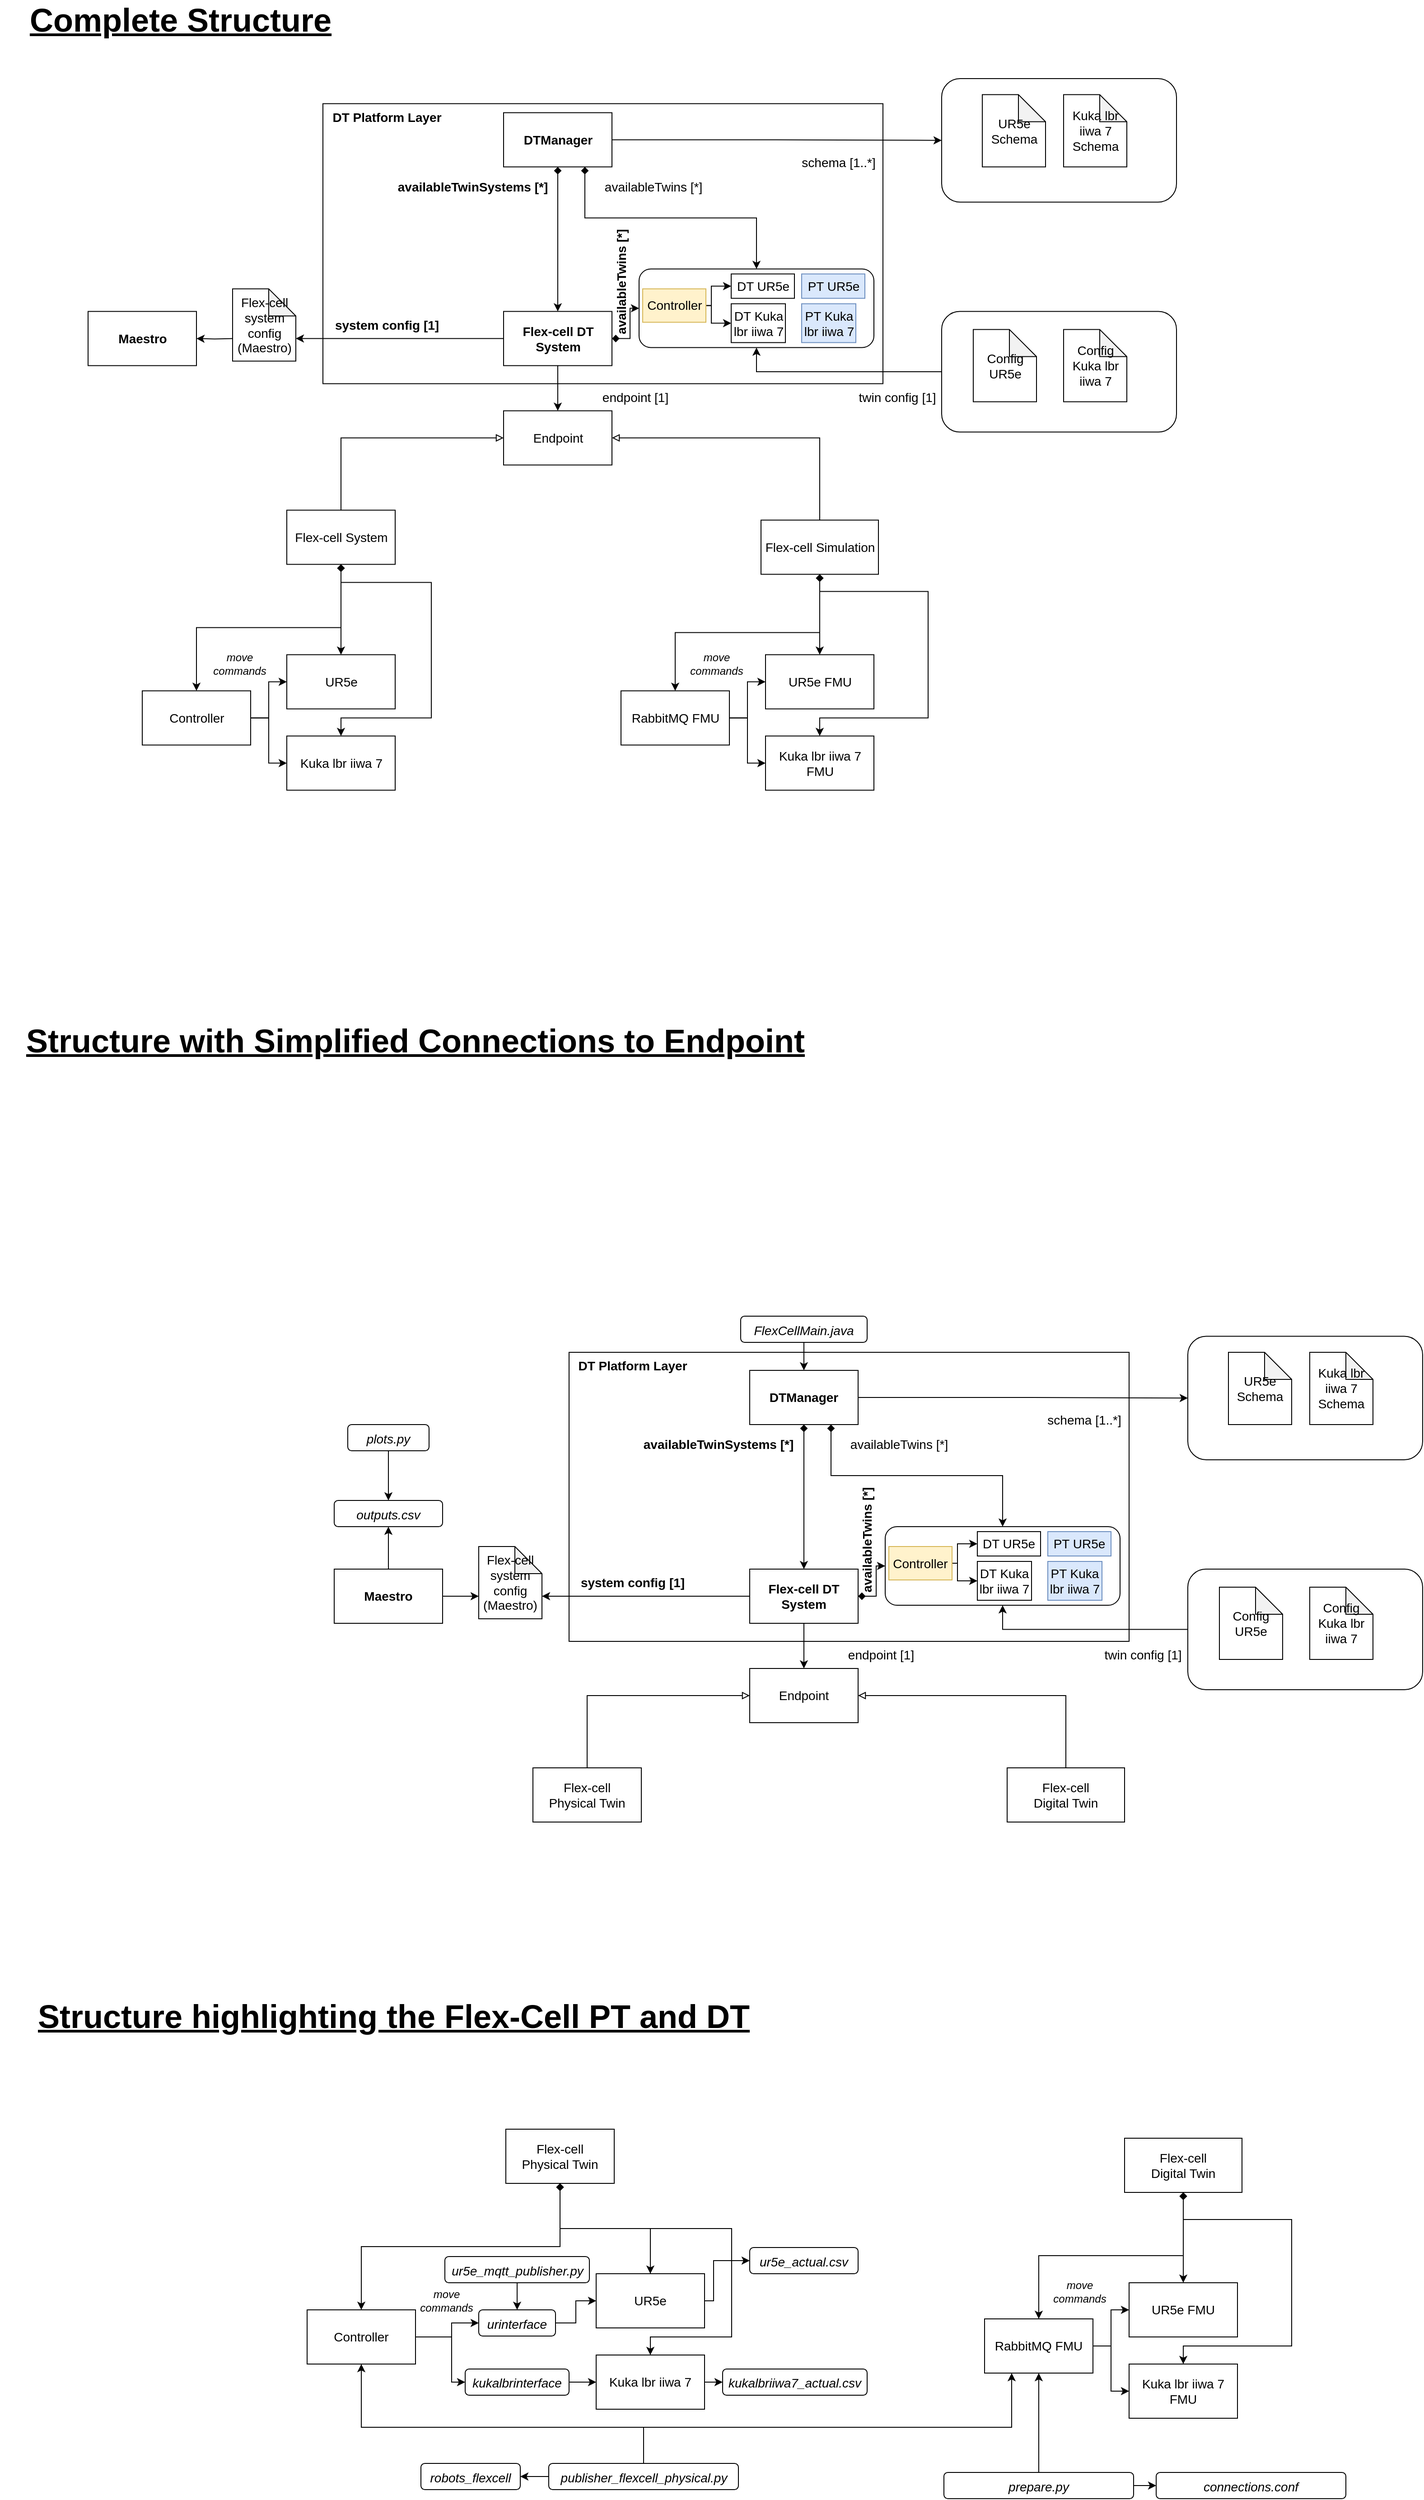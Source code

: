 <mxfile version="23.1.5" type="device">
  <diagram id="Cjm8qSCrPiwgVYckUNng" name="Page-1">
    <mxGraphModel dx="3405" dy="1773" grid="1" gridSize="10" guides="1" tooltips="1" connect="1" arrows="1" fold="1" page="1" pageScale="1" pageWidth="1700" pageHeight="1100" math="0" shadow="0">
      <root>
        <mxCell id="0" />
        <mxCell id="1" parent="0" />
        <mxCell id="KInwFVDz4gnLnXxcm21E-5" value="Kuka lbr iiwa 7 FMU" style="rounded=0;whiteSpace=wrap;html=1;fontSize=14;" parent="1" vertex="1">
          <mxGeometry x="907.5" y="937.75" width="120" height="60" as="geometry" />
        </mxCell>
        <mxCell id="KInwFVDz4gnLnXxcm21E-7" value="UR5e FMU" style="rounded=0;whiteSpace=wrap;html=1;fontSize=14;" parent="1" vertex="1">
          <mxGeometry x="907.5" y="847.75" width="120" height="60" as="geometry" />
        </mxCell>
        <mxCell id="KInwFVDz4gnLnXxcm21E-2" value="Kuka lbr iiwa 7" style="rounded=0;whiteSpace=wrap;html=1;fontSize=14;" parent="1" vertex="1">
          <mxGeometry x="377.5" y="937.75" width="120" height="60" as="geometry" />
        </mxCell>
        <mxCell id="KInwFVDz4gnLnXxcm21E-1" value="UR5e" style="rounded=0;whiteSpace=wrap;html=1;fontSize=14;" parent="1" vertex="1">
          <mxGeometry x="377.5" y="847.75" width="120" height="60" as="geometry" />
        </mxCell>
        <mxCell id="3BO8PzLXdzQssidrguSd-16" value="" style="rounded=0;whiteSpace=wrap;html=1;fontSize=14;" parent="1" vertex="1">
          <mxGeometry x="417.5" y="237.75" width="620" height="310" as="geometry" />
        </mxCell>
        <mxCell id="hSL2DMF3L-vUGRGNfSWv-5" style="edgeStyle=orthogonalEdgeStyle;rounded=0;orthogonalLoop=1;jettySize=auto;html=1;exitX=0.5;exitY=1;exitDx=0;exitDy=0;endArrow=classic;endFill=1;startArrow=diamond;startFill=1;fontSize=14;" parent="1" source="3BO8PzLXdzQssidrguSd-4" target="3BO8PzLXdzQssidrguSd-5" edge="1">
          <mxGeometry relative="1" as="geometry" />
        </mxCell>
        <mxCell id="hSL2DMF3L-vUGRGNfSWv-69" style="edgeStyle=orthogonalEdgeStyle;rounded=0;orthogonalLoop=1;jettySize=auto;html=1;exitX=1;exitY=0.5;exitDx=0;exitDy=0;entryX=0;entryY=0.5;entryDx=0;entryDy=0;startArrow=none;startFill=0;endArrow=classic;endFill=1;fontSize=14;" parent="1" source="3BO8PzLXdzQssidrguSd-4" target="hSL2DMF3L-vUGRGNfSWv-62" edge="1">
          <mxGeometry relative="1" as="geometry" />
        </mxCell>
        <mxCell id="hSL2DMF3L-vUGRGNfSWv-70" style="edgeStyle=orthogonalEdgeStyle;rounded=0;orthogonalLoop=1;jettySize=auto;html=1;exitX=0.75;exitY=1;exitDx=0;exitDy=0;entryX=0.5;entryY=0;entryDx=0;entryDy=0;startArrow=diamond;startFill=1;endArrow=classic;endFill=1;fontSize=14;" parent="1" source="3BO8PzLXdzQssidrguSd-4" target="hSL2DMF3L-vUGRGNfSWv-38" edge="1">
          <mxGeometry relative="1" as="geometry" />
        </mxCell>
        <mxCell id="3BO8PzLXdzQssidrguSd-4" value="&lt;b&gt;DTManager&lt;/b&gt;" style="rounded=0;whiteSpace=wrap;html=1;fontSize=14;" parent="1" vertex="1">
          <mxGeometry x="617.5" y="247.75" width="120" height="60" as="geometry" />
        </mxCell>
        <mxCell id="hSL2DMF3L-vUGRGNfSWv-7" style="edgeStyle=orthogonalEdgeStyle;rounded=0;orthogonalLoop=1;jettySize=auto;html=1;exitX=0.5;exitY=1;exitDx=0;exitDy=0;entryX=0.5;entryY=0;entryDx=0;entryDy=0;startArrow=none;startFill=0;endArrow=classic;endFill=1;fontSize=14;" parent="1" source="3BO8PzLXdzQssidrguSd-5" target="hSL2DMF3L-vUGRGNfSWv-1" edge="1">
          <mxGeometry relative="1" as="geometry" />
        </mxCell>
        <mxCell id="hSL2DMF3L-vUGRGNfSWv-39" style="edgeStyle=orthogonalEdgeStyle;rounded=0;orthogonalLoop=1;jettySize=auto;html=1;exitX=1;exitY=0.5;exitDx=0;exitDy=0;entryX=0;entryY=0.5;entryDx=0;entryDy=0;startArrow=diamond;startFill=1;endArrow=classic;endFill=1;fontSize=14;" parent="1" source="3BO8PzLXdzQssidrguSd-5" target="hSL2DMF3L-vUGRGNfSWv-38" edge="1">
          <mxGeometry relative="1" as="geometry" />
        </mxCell>
        <mxCell id="hSL2DMF3L-vUGRGNfSWv-68" style="edgeStyle=orthogonalEdgeStyle;rounded=0;orthogonalLoop=1;jettySize=auto;html=1;exitX=0;exitY=0.5;exitDx=0;exitDy=0;entryX=0;entryY=0;entryDx=70;entryDy=55;entryPerimeter=0;startArrow=none;startFill=0;endArrow=classic;endFill=1;fontSize=14;" parent="1" source="3BO8PzLXdzQssidrguSd-5" target="3BO8PzLXdzQssidrguSd-23" edge="1">
          <mxGeometry relative="1" as="geometry" />
        </mxCell>
        <mxCell id="3BO8PzLXdzQssidrguSd-5" value="&lt;b&gt;Flex-cell DT System&lt;/b&gt;" style="rounded=0;whiteSpace=wrap;html=1;fontSize=14;" parent="1" vertex="1">
          <mxGeometry x="617.5" y="467.75" width="120" height="60" as="geometry" />
        </mxCell>
        <mxCell id="IoOIY3a1Tqll5n2t1SFT-1" style="edgeStyle=orthogonalEdgeStyle;rounded=0;orthogonalLoop=1;jettySize=auto;html=1;exitX=1;exitY=0.5;exitDx=0;exitDy=0;entryX=0;entryY=0.5;entryDx=0;entryDy=0;" parent="1" source="3BO8PzLXdzQssidrguSd-7" target="KInwFVDz4gnLnXxcm21E-1" edge="1">
          <mxGeometry relative="1" as="geometry" />
        </mxCell>
        <mxCell id="IoOIY3a1Tqll5n2t1SFT-2" style="edgeStyle=orthogonalEdgeStyle;rounded=0;orthogonalLoop=1;jettySize=auto;html=1;exitX=1;exitY=0.5;exitDx=0;exitDy=0;entryX=0;entryY=0.5;entryDx=0;entryDy=0;" parent="1" source="3BO8PzLXdzQssidrguSd-7" target="KInwFVDz4gnLnXxcm21E-2" edge="1">
          <mxGeometry relative="1" as="geometry" />
        </mxCell>
        <mxCell id="3BO8PzLXdzQssidrguSd-7" value="Controller" style="rounded=0;whiteSpace=wrap;html=1;fontSize=14;" parent="1" vertex="1">
          <mxGeometry x="217.5" y="887.75" width="120" height="60" as="geometry" />
        </mxCell>
        <mxCell id="IoOIY3a1Tqll5n2t1SFT-3" style="edgeStyle=orthogonalEdgeStyle;rounded=0;orthogonalLoop=1;jettySize=auto;html=1;exitX=1;exitY=0.5;exitDx=0;exitDy=0;entryX=0;entryY=0.5;entryDx=0;entryDy=0;" parent="1" source="3BO8PzLXdzQssidrguSd-8" target="KInwFVDz4gnLnXxcm21E-5" edge="1">
          <mxGeometry relative="1" as="geometry" />
        </mxCell>
        <mxCell id="IoOIY3a1Tqll5n2t1SFT-4" style="edgeStyle=orthogonalEdgeStyle;rounded=0;orthogonalLoop=1;jettySize=auto;html=1;exitX=1;exitY=0.5;exitDx=0;exitDy=0;entryX=0;entryY=0.5;entryDx=0;entryDy=0;" parent="1" source="3BO8PzLXdzQssidrguSd-8" target="KInwFVDz4gnLnXxcm21E-7" edge="1">
          <mxGeometry relative="1" as="geometry" />
        </mxCell>
        <mxCell id="3BO8PzLXdzQssidrguSd-8" value="RabbitMQ FMU" style="rounded=0;whiteSpace=wrap;html=1;fontSize=14;" parent="1" vertex="1">
          <mxGeometry x="747.5" y="887.75" width="120" height="60" as="geometry" />
        </mxCell>
        <mxCell id="3BO8PzLXdzQssidrguSd-17" value="DT Platform Layer" style="text;html=1;align=center;verticalAlign=middle;resizable=0;points=[];autosize=1;strokeColor=none;fillColor=none;fontStyle=1;fontSize=14;" parent="1" vertex="1">
          <mxGeometry x="417.5" y="237.75" width="140" height="30" as="geometry" />
        </mxCell>
        <mxCell id="yE_7Dwp8smcz_nok-SbW-2" style="edgeStyle=orthogonalEdgeStyle;rounded=0;orthogonalLoop=1;jettySize=auto;html=1;entryX=1;entryY=0.5;entryDx=0;entryDy=0;" parent="1" target="yE_7Dwp8smcz_nok-SbW-1" edge="1">
          <mxGeometry relative="1" as="geometry">
            <mxPoint x="317.5" y="497.75" as="sourcePoint" />
          </mxGeometry>
        </mxCell>
        <mxCell id="3BO8PzLXdzQssidrguSd-23" value="Flex-cell system config (Maestro)" style="shape=note;whiteSpace=wrap;html=1;backgroundOutline=1;darkOpacity=0.05;fontSize=14;" parent="1" vertex="1">
          <mxGeometry x="317.5" y="442.75" width="70" height="80" as="geometry" />
        </mxCell>
        <mxCell id="hSL2DMF3L-vUGRGNfSWv-1" value="Endpoint" style="rounded=0;whiteSpace=wrap;html=1;fontSize=14;" parent="1" vertex="1">
          <mxGeometry x="617.5" y="577.75" width="120" height="60" as="geometry" />
        </mxCell>
        <mxCell id="hSL2DMF3L-vUGRGNfSWv-9" style="edgeStyle=orthogonalEdgeStyle;rounded=0;orthogonalLoop=1;jettySize=auto;html=1;exitX=0.5;exitY=0;exitDx=0;exitDy=0;entryX=0;entryY=0.5;entryDx=0;entryDy=0;startArrow=none;startFill=0;endArrow=block;endFill=0;fontSize=14;" parent="1" source="hSL2DMF3L-vUGRGNfSWv-8" target="hSL2DMF3L-vUGRGNfSWv-1" edge="1">
          <mxGeometry relative="1" as="geometry" />
        </mxCell>
        <mxCell id="hSL2DMF3L-vUGRGNfSWv-10" style="edgeStyle=orthogonalEdgeStyle;rounded=0;orthogonalLoop=1;jettySize=auto;html=1;exitX=0.5;exitY=1;exitDx=0;exitDy=0;entryX=0.5;entryY=0;entryDx=0;entryDy=0;startArrow=diamond;startFill=1;endArrow=classic;endFill=1;fontSize=14;" parent="1" source="hSL2DMF3L-vUGRGNfSWv-8" target="3BO8PzLXdzQssidrguSd-7" edge="1">
          <mxGeometry relative="1" as="geometry" />
        </mxCell>
        <mxCell id="hSL2DMF3L-vUGRGNfSWv-11" style="edgeStyle=orthogonalEdgeStyle;rounded=0;orthogonalLoop=1;jettySize=auto;html=1;exitX=0.5;exitY=1;exitDx=0;exitDy=0;entryX=0.5;entryY=0;entryDx=0;entryDy=0;startArrow=diamond;startFill=1;endArrow=classic;endFill=1;fontSize=14;" parent="1" source="hSL2DMF3L-vUGRGNfSWv-8" target="KInwFVDz4gnLnXxcm21E-1" edge="1">
          <mxGeometry relative="1" as="geometry" />
        </mxCell>
        <mxCell id="hSL2DMF3L-vUGRGNfSWv-13" style="edgeStyle=orthogonalEdgeStyle;rounded=0;orthogonalLoop=1;jettySize=auto;html=1;exitX=0.5;exitY=1;exitDx=0;exitDy=0;entryX=0.5;entryY=0;entryDx=0;entryDy=0;startArrow=diamond;startFill=1;endArrow=classic;endFill=1;fontSize=14;" parent="1" source="hSL2DMF3L-vUGRGNfSWv-8" target="KInwFVDz4gnLnXxcm21E-2" edge="1">
          <mxGeometry relative="1" as="geometry">
            <Array as="points">
              <mxPoint x="437.5" y="767.75" />
              <mxPoint x="537.5" y="767.75" />
              <mxPoint x="537.5" y="917.75" />
              <mxPoint x="437.5" y="917.75" />
            </Array>
          </mxGeometry>
        </mxCell>
        <mxCell id="hSL2DMF3L-vUGRGNfSWv-8" value="Flex-cell System" style="rounded=0;whiteSpace=wrap;html=1;fontSize=14;" parent="1" vertex="1">
          <mxGeometry x="377.5" y="687.75" width="120" height="60" as="geometry" />
        </mxCell>
        <mxCell id="hSL2DMF3L-vUGRGNfSWv-16" style="edgeStyle=orthogonalEdgeStyle;rounded=0;orthogonalLoop=1;jettySize=auto;html=1;exitX=0.5;exitY=1;exitDx=0;exitDy=0;entryX=0.5;entryY=0;entryDx=0;entryDy=0;startArrow=diamond;startFill=1;endArrow=classic;endFill=1;fontSize=14;" parent="1" source="hSL2DMF3L-vUGRGNfSWv-14" target="3BO8PzLXdzQssidrguSd-8" edge="1">
          <mxGeometry relative="1" as="geometry" />
        </mxCell>
        <mxCell id="hSL2DMF3L-vUGRGNfSWv-17" style="edgeStyle=orthogonalEdgeStyle;rounded=0;orthogonalLoop=1;jettySize=auto;html=1;exitX=0.5;exitY=1;exitDx=0;exitDy=0;entryX=0.5;entryY=0;entryDx=0;entryDy=0;startArrow=diamond;startFill=1;endArrow=classic;endFill=1;fontSize=14;" parent="1" source="hSL2DMF3L-vUGRGNfSWv-14" target="KInwFVDz4gnLnXxcm21E-7" edge="1">
          <mxGeometry relative="1" as="geometry" />
        </mxCell>
        <mxCell id="hSL2DMF3L-vUGRGNfSWv-18" style="edgeStyle=orthogonalEdgeStyle;rounded=0;orthogonalLoop=1;jettySize=auto;html=1;exitX=0.5;exitY=1;exitDx=0;exitDy=0;entryX=0.5;entryY=0;entryDx=0;entryDy=0;startArrow=diamond;startFill=1;endArrow=classic;endFill=1;fontSize=14;" parent="1" source="hSL2DMF3L-vUGRGNfSWv-14" target="KInwFVDz4gnLnXxcm21E-5" edge="1">
          <mxGeometry relative="1" as="geometry">
            <Array as="points">
              <mxPoint x="967.5" y="777.75" />
              <mxPoint x="1087.5" y="777.75" />
              <mxPoint x="1087.5" y="917.75" />
              <mxPoint x="967.5" y="917.75" />
            </Array>
          </mxGeometry>
        </mxCell>
        <mxCell id="hSL2DMF3L-vUGRGNfSWv-40" value="" style="group;fontSize=14;" parent="1" vertex="1" connectable="0">
          <mxGeometry x="767.5" y="420.75" width="260" height="87" as="geometry" />
        </mxCell>
        <mxCell id="hSL2DMF3L-vUGRGNfSWv-38" value="" style="rounded=1;whiteSpace=wrap;html=1;fillColor=none;fontSize=14;" parent="hSL2DMF3L-vUGRGNfSWv-40" vertex="1">
          <mxGeometry width="260" height="87" as="geometry" />
        </mxCell>
        <mxCell id="hSL2DMF3L-vUGRGNfSWv-29" value="DT Kuka lbr iiwa 7" style="rounded=0;whiteSpace=wrap;html=1;fontSize=14;" parent="hSL2DMF3L-vUGRGNfSWv-40" vertex="1">
          <mxGeometry x="102" y="38.5" width="60" height="43" as="geometry" />
        </mxCell>
        <mxCell id="hSL2DMF3L-vUGRGNfSWv-31" value="DT UR5e" style="rounded=0;whiteSpace=wrap;html=1;fontSize=14;" parent="hSL2DMF3L-vUGRGNfSWv-40" vertex="1">
          <mxGeometry x="102" y="5.5" width="70" height="27" as="geometry" />
        </mxCell>
        <mxCell id="IoOIY3a1Tqll5n2t1SFT-6" style="edgeStyle=orthogonalEdgeStyle;rounded=0;orthogonalLoop=1;jettySize=auto;html=1;exitX=1;exitY=0.5;exitDx=0;exitDy=0;entryX=0;entryY=0.5;entryDx=0;entryDy=0;" parent="hSL2DMF3L-vUGRGNfSWv-40" source="hSL2DMF3L-vUGRGNfSWv-33" target="hSL2DMF3L-vUGRGNfSWv-29" edge="1">
          <mxGeometry relative="1" as="geometry">
            <Array as="points">
              <mxPoint x="80" y="41" />
              <mxPoint x="80" y="60" />
            </Array>
          </mxGeometry>
        </mxCell>
        <mxCell id="IoOIY3a1Tqll5n2t1SFT-7" style="edgeStyle=orthogonalEdgeStyle;rounded=0;orthogonalLoop=1;jettySize=auto;html=1;exitX=1;exitY=0.5;exitDx=0;exitDy=0;entryX=0;entryY=0.5;entryDx=0;entryDy=0;" parent="hSL2DMF3L-vUGRGNfSWv-40" source="hSL2DMF3L-vUGRGNfSWv-33" target="hSL2DMF3L-vUGRGNfSWv-31" edge="1">
          <mxGeometry relative="1" as="geometry">
            <Array as="points">
              <mxPoint x="80" y="41" />
              <mxPoint x="80" y="19" />
            </Array>
          </mxGeometry>
        </mxCell>
        <mxCell id="hSL2DMF3L-vUGRGNfSWv-33" value="Controller" style="rounded=0;whiteSpace=wrap;html=1;fontSize=14;fillColor=#fff2cc;strokeColor=#d6b656;" parent="hSL2DMF3L-vUGRGNfSWv-40" vertex="1">
          <mxGeometry x="4" y="22" width="70" height="37" as="geometry" />
        </mxCell>
        <mxCell id="7V4oXuxhd5VfY27O6YXa-1" value="PT UR5e" style="rounded=0;whiteSpace=wrap;html=1;fontSize=14;fillColor=#dae8fc;strokeColor=#6c8ebf;" parent="hSL2DMF3L-vUGRGNfSWv-40" vertex="1">
          <mxGeometry x="180" y="5.5" width="70" height="27" as="geometry" />
        </mxCell>
        <mxCell id="7V4oXuxhd5VfY27O6YXa-3" value="PT Kuka lbr iiwa 7" style="rounded=0;whiteSpace=wrap;html=1;fontSize=14;fillColor=#dae8fc;strokeColor=#6c8ebf;" parent="hSL2DMF3L-vUGRGNfSWv-40" vertex="1">
          <mxGeometry x="180" y="38.5" width="60" height="43" as="geometry" />
        </mxCell>
        <mxCell id="hSL2DMF3L-vUGRGNfSWv-19" style="edgeStyle=orthogonalEdgeStyle;rounded=0;orthogonalLoop=1;jettySize=auto;html=1;exitX=0.5;exitY=0;exitDx=0;exitDy=0;entryX=1;entryY=0.5;entryDx=0;entryDy=0;startArrow=none;startFill=0;endArrow=block;endFill=0;fontSize=14;" parent="1" source="hSL2DMF3L-vUGRGNfSWv-14" target="hSL2DMF3L-vUGRGNfSWv-1" edge="1">
          <mxGeometry relative="1" as="geometry" />
        </mxCell>
        <mxCell id="hSL2DMF3L-vUGRGNfSWv-14" value="Flex-cell Simulation" style="rounded=0;whiteSpace=wrap;html=1;fontSize=14;" parent="1" vertex="1">
          <mxGeometry x="902.5" y="698.75" width="130" height="60" as="geometry" />
        </mxCell>
        <mxCell id="hSL2DMF3L-vUGRGNfSWv-58" style="edgeStyle=orthogonalEdgeStyle;rounded=0;orthogonalLoop=1;jettySize=auto;html=1;exitX=0;exitY=0.5;exitDx=0;exitDy=0;entryX=0.5;entryY=1;entryDx=0;entryDy=0;startArrow=none;startFill=0;endArrow=classic;endFill=1;fontSize=14;" parent="1" source="hSL2DMF3L-vUGRGNfSWv-49" target="hSL2DMF3L-vUGRGNfSWv-38" edge="1">
          <mxGeometry relative="1" as="geometry" />
        </mxCell>
        <mxCell id="hSL2DMF3L-vUGRGNfSWv-60" value="" style="group;fontSize=14;" parent="1" vertex="1" connectable="0">
          <mxGeometry x="1102.5" y="467.75" width="260" height="133.5" as="geometry" />
        </mxCell>
        <mxCell id="hSL2DMF3L-vUGRGNfSWv-48" value="" style="group;fontSize=14;" parent="hSL2DMF3L-vUGRGNfSWv-60" vertex="1" connectable="0">
          <mxGeometry width="260" height="133.5" as="geometry" />
        </mxCell>
        <mxCell id="hSL2DMF3L-vUGRGNfSWv-49" value="" style="rounded=1;whiteSpace=wrap;html=1;fillColor=none;fontSize=14;" parent="hSL2DMF3L-vUGRGNfSWv-48" vertex="1">
          <mxGeometry width="260" height="133.5" as="geometry" />
        </mxCell>
        <mxCell id="hSL2DMF3L-vUGRGNfSWv-50" style="edgeStyle=orthogonalEdgeStyle;rounded=0;orthogonalLoop=1;jettySize=auto;html=1;exitX=0;exitY=0.5;exitDx=0;exitDy=0;entryX=1;entryY=0.5;entryDx=0;entryDy=0;startArrow=none;startFill=0;endArrow=classic;endFill=1;" parent="hSL2DMF3L-vUGRGNfSWv-48" edge="1">
          <mxGeometry relative="1" as="geometry">
            <mxPoint x="170" y="72.121" as="targetPoint" />
          </mxGeometry>
        </mxCell>
        <mxCell id="hSL2DMF3L-vUGRGNfSWv-52" style="edgeStyle=orthogonalEdgeStyle;rounded=0;orthogonalLoop=1;jettySize=auto;html=1;exitX=1;exitY=0.75;exitDx=0;exitDy=0;entryX=0;entryY=0.75;entryDx=0;entryDy=0;startArrow=none;startFill=0;endArrow=classic;endFill=1;" parent="hSL2DMF3L-vUGRGNfSWv-48" edge="1">
          <mxGeometry relative="1" as="geometry">
            <mxPoint x="170" y="95.138" as="sourcePoint" />
          </mxGeometry>
        </mxCell>
        <mxCell id="hSL2DMF3L-vUGRGNfSWv-53" style="edgeStyle=orthogonalEdgeStyle;rounded=0;orthogonalLoop=1;jettySize=auto;html=1;exitX=0;exitY=0.5;exitDx=0;exitDy=0;entryX=1;entryY=0.5;entryDx=0;entryDy=0;startArrow=none;startFill=0;endArrow=classic;endFill=1;" parent="hSL2DMF3L-vUGRGNfSWv-48" edge="1">
          <mxGeometry relative="1" as="geometry">
            <mxPoint x="100" y="72.121" as="sourcePoint" />
          </mxGeometry>
        </mxCell>
        <mxCell id="KInwFVDz4gnLnXxcm21E-21" value="Config Kuka lbr iiwa 7" style="shape=note;whiteSpace=wrap;html=1;backgroundOutline=1;darkOpacity=0.05;fontSize=14;" parent="hSL2DMF3L-vUGRGNfSWv-48" vertex="1">
          <mxGeometry x="135" y="20" width="70" height="80" as="geometry" />
        </mxCell>
        <mxCell id="3BO8PzLXdzQssidrguSd-19" value="Config&lt;br style=&quot;font-size: 14px;&quot;&gt;UR5e" style="shape=note;whiteSpace=wrap;html=1;backgroundOutline=1;darkOpacity=0.05;fontSize=14;" parent="hSL2DMF3L-vUGRGNfSWv-48" vertex="1">
          <mxGeometry x="35" y="20" width="70" height="80" as="geometry" />
        </mxCell>
        <mxCell id="hSL2DMF3L-vUGRGNfSWv-71" value="availableTwins [*]" style="text;html=1;align=center;verticalAlign=middle;resizable=0;points=[];autosize=1;strokeColor=none;fillColor=none;fontSize=14;" parent="1" vertex="1">
          <mxGeometry x="717.5" y="314.5" width="130" height="30" as="geometry" />
        </mxCell>
        <mxCell id="hSL2DMF3L-vUGRGNfSWv-72" value="availableTwinSystems [*]" style="text;html=1;align=center;verticalAlign=middle;resizable=0;points=[];autosize=1;fontSize=14;fontStyle=1" parent="1" vertex="1">
          <mxGeometry x="487.5" y="314.5" width="190" height="30" as="geometry" />
        </mxCell>
        <mxCell id="hSL2DMF3L-vUGRGNfSWv-73" value="endpoint [1]" style="text;html=1;align=center;verticalAlign=middle;resizable=0;points=[];autosize=1;strokeColor=none;fillColor=none;fontSize=14;" parent="1" vertex="1">
          <mxGeometry x="712.5" y="547.75" width="100" height="30" as="geometry" />
        </mxCell>
        <mxCell id="hSL2DMF3L-vUGRGNfSWv-75" value="twin config [1]" style="text;html=1;align=center;verticalAlign=middle;resizable=0;points=[];autosize=1;strokeColor=none;fillColor=none;fontSize=14;" parent="1" vertex="1">
          <mxGeometry x="997.5" y="547.75" width="110" height="30" as="geometry" />
        </mxCell>
        <mxCell id="hSL2DMF3L-vUGRGNfSWv-76" value="schema [1..*]" style="text;html=1;align=center;verticalAlign=middle;resizable=0;points=[];autosize=1;strokeColor=none;fillColor=none;fontSize=14;" parent="1" vertex="1">
          <mxGeometry x="932.5" y="287.75" width="110" height="30" as="geometry" />
        </mxCell>
        <mxCell id="hSL2DMF3L-vUGRGNfSWv-77" value="system config [1]" style="text;html=1;align=center;verticalAlign=middle;resizable=0;points=[];autosize=1;fontSize=14;fontStyle=1" parent="1" vertex="1">
          <mxGeometry x="417.5" y="467.75" width="140" height="30" as="geometry" />
        </mxCell>
        <mxCell id="hSL2DMF3L-vUGRGNfSWv-63" style="edgeStyle=orthogonalEdgeStyle;rounded=0;orthogonalLoop=1;jettySize=auto;html=1;exitX=0;exitY=0.5;exitDx=0;exitDy=0;entryX=1;entryY=0.5;entryDx=0;entryDy=0;startArrow=none;startFill=0;endArrow=classic;endFill=1;" parent="1" edge="1">
          <mxGeometry relative="1" as="geometry">
            <mxPoint x="1565" y="545.371" as="targetPoint" />
          </mxGeometry>
        </mxCell>
        <mxCell id="hSL2DMF3L-vUGRGNfSWv-64" style="edgeStyle=orthogonalEdgeStyle;rounded=0;orthogonalLoop=1;jettySize=auto;html=1;exitX=1;exitY=0.75;exitDx=0;exitDy=0;entryX=0;entryY=0.75;entryDx=0;entryDy=0;startArrow=none;startFill=0;endArrow=classic;endFill=1;" parent="1" edge="1">
          <mxGeometry relative="1" as="geometry">
            <mxPoint x="1565" y="568.388" as="sourcePoint" />
          </mxGeometry>
        </mxCell>
        <mxCell id="hSL2DMF3L-vUGRGNfSWv-65" style="edgeStyle=orthogonalEdgeStyle;rounded=0;orthogonalLoop=1;jettySize=auto;html=1;exitX=0;exitY=0.5;exitDx=0;exitDy=0;entryX=1;entryY=0.5;entryDx=0;entryDy=0;startArrow=none;startFill=0;endArrow=classic;endFill=1;" parent="1" edge="1">
          <mxGeometry relative="1" as="geometry">
            <mxPoint x="1495" y="545.371" as="sourcePoint" />
          </mxGeometry>
        </mxCell>
        <mxCell id="68tAiecnPprUsMKQlzlR-11" value="" style="group" parent="1" vertex="1" connectable="0">
          <mxGeometry x="1102.5" y="210" width="260" height="136.75" as="geometry" />
        </mxCell>
        <mxCell id="hSL2DMF3L-vUGRGNfSWv-62" value="" style="rounded=1;whiteSpace=wrap;html=1;fillColor=none;fontSize=14;container=0;" parent="68tAiecnPprUsMKQlzlR-11" vertex="1">
          <mxGeometry width="260" height="136.75" as="geometry" />
        </mxCell>
        <mxCell id="IoOIY3a1Tqll5n2t1SFT-8" value="Kuka lbr iiwa 7 Schema" style="shape=note;whiteSpace=wrap;html=1;backgroundOutline=1;darkOpacity=0.05;fontSize=14;container=0;" parent="68tAiecnPprUsMKQlzlR-11" vertex="1">
          <mxGeometry x="135" y="17.75" width="70" height="80" as="geometry" />
        </mxCell>
        <mxCell id="3BO8PzLXdzQssidrguSd-21" value="UR5e Schema" style="shape=note;whiteSpace=wrap;html=1;backgroundOutline=1;darkOpacity=0.05;fontSize=14;container=0;" parent="68tAiecnPprUsMKQlzlR-11" vertex="1">
          <mxGeometry x="45" y="17.75" width="70" height="80" as="geometry" />
        </mxCell>
        <mxCell id="68tAiecnPprUsMKQlzlR-12" value="availableTwins [*]" style="text;html=1;align=center;verticalAlign=middle;resizable=0;points=[];autosize=1;fontSize=14;fontStyle=1;rotation=-90;" parent="1" vertex="1">
          <mxGeometry x="677.5" y="420.75" width="140" height="30" as="geometry" />
        </mxCell>
        <mxCell id="rIGkauMd7SFI6ywlXBsZ-1" value="move&lt;br&gt;commands" style="text;html=1;align=center;verticalAlign=middle;resizable=0;points=[];autosize=1;strokeColor=none;fillColor=none;fontStyle=2" parent="1" vertex="1">
          <mxGeometry x="812.5" y="837.75" width="80" height="40" as="geometry" />
        </mxCell>
        <mxCell id="rIGkauMd7SFI6ywlXBsZ-2" value="move&lt;br&gt;commands" style="text;html=1;align=center;verticalAlign=middle;resizable=0;points=[];autosize=1;strokeColor=none;fillColor=none;fontStyle=2" parent="1" vertex="1">
          <mxGeometry x="284.5" y="837.75" width="80" height="40" as="geometry" />
        </mxCell>
        <mxCell id="yE_7Dwp8smcz_nok-SbW-1" value="&lt;b&gt;Maestro&lt;/b&gt;" style="rounded=0;whiteSpace=wrap;html=1;fontSize=14;" parent="1" vertex="1">
          <mxGeometry x="157.5" y="467.75" width="120" height="60" as="geometry" />
        </mxCell>
        <mxCell id="zjHhvarVvgLfV2VrFMQL-1" value="" style="rounded=0;whiteSpace=wrap;html=1;fontSize=14;" vertex="1" parent="1">
          <mxGeometry x="690" y="1620" width="620" height="320" as="geometry" />
        </mxCell>
        <mxCell id="zjHhvarVvgLfV2VrFMQL-2" style="edgeStyle=orthogonalEdgeStyle;rounded=0;orthogonalLoop=1;jettySize=auto;html=1;exitX=0.5;exitY=1;exitDx=0;exitDy=0;endArrow=classic;endFill=1;startArrow=diamond;startFill=1;fontSize=14;" edge="1" parent="1" source="zjHhvarVvgLfV2VrFMQL-5" target="zjHhvarVvgLfV2VrFMQL-9">
          <mxGeometry relative="1" as="geometry" />
        </mxCell>
        <mxCell id="zjHhvarVvgLfV2VrFMQL-3" style="edgeStyle=orthogonalEdgeStyle;rounded=0;orthogonalLoop=1;jettySize=auto;html=1;exitX=1;exitY=0.5;exitDx=0;exitDy=0;entryX=0;entryY=0.5;entryDx=0;entryDy=0;startArrow=none;startFill=0;endArrow=classic;endFill=1;fontSize=14;" edge="1" parent="1" source="zjHhvarVvgLfV2VrFMQL-5" target="zjHhvarVvgLfV2VrFMQL-45">
          <mxGeometry relative="1" as="geometry" />
        </mxCell>
        <mxCell id="zjHhvarVvgLfV2VrFMQL-4" style="edgeStyle=orthogonalEdgeStyle;rounded=0;orthogonalLoop=1;jettySize=auto;html=1;exitX=0.75;exitY=1;exitDx=0;exitDy=0;entryX=0.5;entryY=0;entryDx=0;entryDy=0;startArrow=diamond;startFill=1;endArrow=classic;endFill=1;fontSize=14;" edge="1" parent="1" source="zjHhvarVvgLfV2VrFMQL-5" target="zjHhvarVvgLfV2VrFMQL-16">
          <mxGeometry relative="1" as="geometry" />
        </mxCell>
        <mxCell id="zjHhvarVvgLfV2VrFMQL-5" value="&lt;b&gt;DTManager&lt;/b&gt;" style="rounded=0;whiteSpace=wrap;html=1;fontSize=14;" vertex="1" parent="1">
          <mxGeometry x="890" y="1640" width="120" height="60" as="geometry" />
        </mxCell>
        <mxCell id="zjHhvarVvgLfV2VrFMQL-6" style="edgeStyle=orthogonalEdgeStyle;rounded=0;orthogonalLoop=1;jettySize=auto;html=1;exitX=0.5;exitY=1;exitDx=0;exitDy=0;entryX=0.5;entryY=0;entryDx=0;entryDy=0;startArrow=none;startFill=0;endArrow=classic;endFill=1;fontSize=14;" edge="1" parent="1" source="zjHhvarVvgLfV2VrFMQL-9" target="zjHhvarVvgLfV2VrFMQL-12">
          <mxGeometry relative="1" as="geometry" />
        </mxCell>
        <mxCell id="zjHhvarVvgLfV2VrFMQL-7" style="edgeStyle=orthogonalEdgeStyle;rounded=0;orthogonalLoop=1;jettySize=auto;html=1;exitX=1;exitY=0.5;exitDx=0;exitDy=0;entryX=0;entryY=0.5;entryDx=0;entryDy=0;startArrow=diamond;startFill=1;endArrow=classic;endFill=1;fontSize=14;" edge="1" parent="1" source="zjHhvarVvgLfV2VrFMQL-9" target="zjHhvarVvgLfV2VrFMQL-16">
          <mxGeometry relative="1" as="geometry" />
        </mxCell>
        <mxCell id="zjHhvarVvgLfV2VrFMQL-8" style="edgeStyle=orthogonalEdgeStyle;rounded=0;orthogonalLoop=1;jettySize=auto;html=1;exitX=0;exitY=0.5;exitDx=0;exitDy=0;entryX=0;entryY=0;entryDx=70;entryDy=55;entryPerimeter=0;startArrow=none;startFill=0;endArrow=classic;endFill=1;fontSize=14;" edge="1" parent="1" source="zjHhvarVvgLfV2VrFMQL-9" target="zjHhvarVvgLfV2VrFMQL-11">
          <mxGeometry relative="1" as="geometry" />
        </mxCell>
        <mxCell id="zjHhvarVvgLfV2VrFMQL-9" value="&lt;b&gt;Flex-cell DT System&lt;/b&gt;" style="rounded=0;whiteSpace=wrap;html=1;fontSize=14;" vertex="1" parent="1">
          <mxGeometry x="890" y="1860" width="120" height="60" as="geometry" />
        </mxCell>
        <mxCell id="zjHhvarVvgLfV2VrFMQL-10" value="DT Platform Layer" style="text;html=1;align=center;verticalAlign=middle;resizable=0;points=[];autosize=1;strokeColor=none;fillColor=none;fontStyle=1;fontSize=14;" vertex="1" parent="1">
          <mxGeometry x="690" y="1620" width="140" height="30" as="geometry" />
        </mxCell>
        <mxCell id="zjHhvarVvgLfV2VrFMQL-11" value="Flex-cell system config (Maestro)" style="shape=note;whiteSpace=wrap;html=1;backgroundOutline=1;darkOpacity=0.05;fontSize=14;" vertex="1" parent="1">
          <mxGeometry x="590" y="1835" width="70" height="80" as="geometry" />
        </mxCell>
        <mxCell id="zjHhvarVvgLfV2VrFMQL-12" value="Endpoint" style="rounded=0;whiteSpace=wrap;html=1;fontSize=14;" vertex="1" parent="1">
          <mxGeometry x="890" y="1970" width="120" height="60" as="geometry" />
        </mxCell>
        <mxCell id="zjHhvarVvgLfV2VrFMQL-13" style="edgeStyle=orthogonalEdgeStyle;rounded=0;orthogonalLoop=1;jettySize=auto;html=1;exitX=0.5;exitY=0;exitDx=0;exitDy=0;entryX=0;entryY=0.5;entryDx=0;entryDy=0;startArrow=none;startFill=0;endArrow=block;endFill=0;fontSize=14;" edge="1" parent="1" source="zjHhvarVvgLfV2VrFMQL-14" target="zjHhvarVvgLfV2VrFMQL-12">
          <mxGeometry relative="1" as="geometry" />
        </mxCell>
        <mxCell id="zjHhvarVvgLfV2VrFMQL-14" value="Flex-cell&lt;br&gt;Physical Twin" style="rounded=0;whiteSpace=wrap;html=1;fontSize=14;" vertex="1" parent="1">
          <mxGeometry x="650" y="2080" width="120" height="60" as="geometry" />
        </mxCell>
        <mxCell id="zjHhvarVvgLfV2VrFMQL-15" value="" style="group;fontSize=14;" vertex="1" connectable="0" parent="1">
          <mxGeometry x="1040" y="1813" width="260" height="87" as="geometry" />
        </mxCell>
        <mxCell id="zjHhvarVvgLfV2VrFMQL-16" value="" style="rounded=1;whiteSpace=wrap;html=1;fillColor=none;fontSize=14;" vertex="1" parent="zjHhvarVvgLfV2VrFMQL-15">
          <mxGeometry width="260" height="87" as="geometry" />
        </mxCell>
        <mxCell id="zjHhvarVvgLfV2VrFMQL-17" value="DT Kuka lbr iiwa 7" style="rounded=0;whiteSpace=wrap;html=1;fontSize=14;" vertex="1" parent="zjHhvarVvgLfV2VrFMQL-15">
          <mxGeometry x="102" y="38.5" width="60" height="43" as="geometry" />
        </mxCell>
        <mxCell id="zjHhvarVvgLfV2VrFMQL-18" value="DT UR5e" style="rounded=0;whiteSpace=wrap;html=1;fontSize=14;" vertex="1" parent="zjHhvarVvgLfV2VrFMQL-15">
          <mxGeometry x="102" y="5.5" width="70" height="27" as="geometry" />
        </mxCell>
        <mxCell id="zjHhvarVvgLfV2VrFMQL-19" style="edgeStyle=orthogonalEdgeStyle;rounded=0;orthogonalLoop=1;jettySize=auto;html=1;exitX=1;exitY=0.5;exitDx=0;exitDy=0;entryX=0;entryY=0.5;entryDx=0;entryDy=0;" edge="1" parent="zjHhvarVvgLfV2VrFMQL-15" source="zjHhvarVvgLfV2VrFMQL-21" target="zjHhvarVvgLfV2VrFMQL-17">
          <mxGeometry relative="1" as="geometry">
            <Array as="points">
              <mxPoint x="80" y="41" />
              <mxPoint x="80" y="60" />
            </Array>
          </mxGeometry>
        </mxCell>
        <mxCell id="zjHhvarVvgLfV2VrFMQL-20" style="edgeStyle=orthogonalEdgeStyle;rounded=0;orthogonalLoop=1;jettySize=auto;html=1;exitX=1;exitY=0.5;exitDx=0;exitDy=0;entryX=0;entryY=0.5;entryDx=0;entryDy=0;" edge="1" parent="zjHhvarVvgLfV2VrFMQL-15" source="zjHhvarVvgLfV2VrFMQL-21" target="zjHhvarVvgLfV2VrFMQL-18">
          <mxGeometry relative="1" as="geometry">
            <Array as="points">
              <mxPoint x="80" y="41" />
              <mxPoint x="80" y="19" />
            </Array>
          </mxGeometry>
        </mxCell>
        <mxCell id="zjHhvarVvgLfV2VrFMQL-21" value="Controller" style="rounded=0;whiteSpace=wrap;html=1;fontSize=14;fillColor=#fff2cc;strokeColor=#d6b656;" vertex="1" parent="zjHhvarVvgLfV2VrFMQL-15">
          <mxGeometry x="4" y="22" width="70" height="37" as="geometry" />
        </mxCell>
        <mxCell id="zjHhvarVvgLfV2VrFMQL-22" value="PT UR5e" style="rounded=0;whiteSpace=wrap;html=1;fontSize=14;fillColor=#dae8fc;strokeColor=#6c8ebf;" vertex="1" parent="zjHhvarVvgLfV2VrFMQL-15">
          <mxGeometry x="180" y="5.5" width="70" height="27" as="geometry" />
        </mxCell>
        <mxCell id="zjHhvarVvgLfV2VrFMQL-23" value="PT Kuka lbr iiwa 7" style="rounded=0;whiteSpace=wrap;html=1;fontSize=14;fillColor=#dae8fc;strokeColor=#6c8ebf;" vertex="1" parent="zjHhvarVvgLfV2VrFMQL-15">
          <mxGeometry x="180" y="38.5" width="60" height="43" as="geometry" />
        </mxCell>
        <mxCell id="zjHhvarVvgLfV2VrFMQL-24" style="edgeStyle=orthogonalEdgeStyle;rounded=0;orthogonalLoop=1;jettySize=auto;html=1;exitX=0.5;exitY=0;exitDx=0;exitDy=0;entryX=1;entryY=0.5;entryDx=0;entryDy=0;startArrow=none;startFill=0;endArrow=block;endFill=0;fontSize=14;" edge="1" parent="1" source="zjHhvarVvgLfV2VrFMQL-25" target="zjHhvarVvgLfV2VrFMQL-12">
          <mxGeometry relative="1" as="geometry" />
        </mxCell>
        <mxCell id="zjHhvarVvgLfV2VrFMQL-25" value="Flex-cell&lt;br&gt;Digital Twin" style="rounded=0;whiteSpace=wrap;html=1;fontSize=14;" vertex="1" parent="1">
          <mxGeometry x="1175" y="2080" width="130" height="60" as="geometry" />
        </mxCell>
        <mxCell id="zjHhvarVvgLfV2VrFMQL-26" style="edgeStyle=orthogonalEdgeStyle;rounded=0;orthogonalLoop=1;jettySize=auto;html=1;exitX=0;exitY=0.5;exitDx=0;exitDy=0;entryX=0.5;entryY=1;entryDx=0;entryDy=0;startArrow=none;startFill=0;endArrow=classic;endFill=1;fontSize=14;" edge="1" parent="1" source="zjHhvarVvgLfV2VrFMQL-29" target="zjHhvarVvgLfV2VrFMQL-16">
          <mxGeometry relative="1" as="geometry" />
        </mxCell>
        <mxCell id="zjHhvarVvgLfV2VrFMQL-27" value="" style="group;fontSize=14;" vertex="1" connectable="0" parent="1">
          <mxGeometry x="1375" y="1860" width="260" height="133.5" as="geometry" />
        </mxCell>
        <mxCell id="zjHhvarVvgLfV2VrFMQL-28" value="" style="group;fontSize=14;" vertex="1" connectable="0" parent="zjHhvarVvgLfV2VrFMQL-27">
          <mxGeometry width="260" height="133.5" as="geometry" />
        </mxCell>
        <mxCell id="zjHhvarVvgLfV2VrFMQL-29" value="" style="rounded=1;whiteSpace=wrap;html=1;fillColor=none;fontSize=14;" vertex="1" parent="zjHhvarVvgLfV2VrFMQL-28">
          <mxGeometry width="260" height="133.5" as="geometry" />
        </mxCell>
        <mxCell id="zjHhvarVvgLfV2VrFMQL-30" style="edgeStyle=orthogonalEdgeStyle;rounded=0;orthogonalLoop=1;jettySize=auto;html=1;exitX=0;exitY=0.5;exitDx=0;exitDy=0;entryX=1;entryY=0.5;entryDx=0;entryDy=0;startArrow=none;startFill=0;endArrow=classic;endFill=1;" edge="1" parent="zjHhvarVvgLfV2VrFMQL-28">
          <mxGeometry relative="1" as="geometry">
            <mxPoint x="170" y="72.121" as="targetPoint" />
          </mxGeometry>
        </mxCell>
        <mxCell id="zjHhvarVvgLfV2VrFMQL-31" style="edgeStyle=orthogonalEdgeStyle;rounded=0;orthogonalLoop=1;jettySize=auto;html=1;exitX=1;exitY=0.75;exitDx=0;exitDy=0;entryX=0;entryY=0.75;entryDx=0;entryDy=0;startArrow=none;startFill=0;endArrow=classic;endFill=1;" edge="1" parent="zjHhvarVvgLfV2VrFMQL-28">
          <mxGeometry relative="1" as="geometry">
            <mxPoint x="170" y="95.138" as="sourcePoint" />
          </mxGeometry>
        </mxCell>
        <mxCell id="zjHhvarVvgLfV2VrFMQL-32" style="edgeStyle=orthogonalEdgeStyle;rounded=0;orthogonalLoop=1;jettySize=auto;html=1;exitX=0;exitY=0.5;exitDx=0;exitDy=0;entryX=1;entryY=0.5;entryDx=0;entryDy=0;startArrow=none;startFill=0;endArrow=classic;endFill=1;" edge="1" parent="zjHhvarVvgLfV2VrFMQL-28">
          <mxGeometry relative="1" as="geometry">
            <mxPoint x="100" y="72.121" as="sourcePoint" />
          </mxGeometry>
        </mxCell>
        <mxCell id="zjHhvarVvgLfV2VrFMQL-33" value="Config Kuka lbr iiwa 7" style="shape=note;whiteSpace=wrap;html=1;backgroundOutline=1;darkOpacity=0.05;fontSize=14;" vertex="1" parent="zjHhvarVvgLfV2VrFMQL-28">
          <mxGeometry x="135" y="20" width="70" height="80" as="geometry" />
        </mxCell>
        <mxCell id="zjHhvarVvgLfV2VrFMQL-34" value="Config&lt;br style=&quot;font-size: 14px;&quot;&gt;UR5e" style="shape=note;whiteSpace=wrap;html=1;backgroundOutline=1;darkOpacity=0.05;fontSize=14;" vertex="1" parent="zjHhvarVvgLfV2VrFMQL-28">
          <mxGeometry x="35" y="20" width="70" height="80" as="geometry" />
        </mxCell>
        <mxCell id="zjHhvarVvgLfV2VrFMQL-35" value="availableTwins [*]" style="text;html=1;align=center;verticalAlign=middle;resizable=0;points=[];autosize=1;strokeColor=none;fillColor=none;fontSize=14;" vertex="1" parent="1">
          <mxGeometry x="990" y="1706.75" width="130" height="30" as="geometry" />
        </mxCell>
        <mxCell id="zjHhvarVvgLfV2VrFMQL-36" value="availableTwinSystems [*]" style="text;html=1;align=center;verticalAlign=middle;resizable=0;points=[];autosize=1;fontSize=14;fontStyle=1" vertex="1" parent="1">
          <mxGeometry x="760" y="1706.75" width="190" height="30" as="geometry" />
        </mxCell>
        <mxCell id="zjHhvarVvgLfV2VrFMQL-37" value="endpoint [1]" style="text;html=1;align=center;verticalAlign=middle;resizable=0;points=[];autosize=1;strokeColor=none;fillColor=none;fontSize=14;" vertex="1" parent="1">
          <mxGeometry x="985" y="1940" width="100" height="30" as="geometry" />
        </mxCell>
        <mxCell id="zjHhvarVvgLfV2VrFMQL-38" value="twin config [1]" style="text;html=1;align=center;verticalAlign=middle;resizable=0;points=[];autosize=1;strokeColor=none;fillColor=none;fontSize=14;" vertex="1" parent="1">
          <mxGeometry x="1270" y="1940" width="110" height="30" as="geometry" />
        </mxCell>
        <mxCell id="zjHhvarVvgLfV2VrFMQL-39" value="schema [1..*]" style="text;html=1;align=center;verticalAlign=middle;resizable=0;points=[];autosize=1;strokeColor=none;fillColor=none;fontSize=14;" vertex="1" parent="1">
          <mxGeometry x="1205" y="1680" width="110" height="30" as="geometry" />
        </mxCell>
        <mxCell id="zjHhvarVvgLfV2VrFMQL-40" value="system config [1]" style="text;html=1;align=center;verticalAlign=middle;resizable=0;points=[];autosize=1;fontSize=14;fontStyle=1" vertex="1" parent="1">
          <mxGeometry x="690" y="1860" width="140" height="30" as="geometry" />
        </mxCell>
        <mxCell id="zjHhvarVvgLfV2VrFMQL-41" style="edgeStyle=orthogonalEdgeStyle;rounded=0;orthogonalLoop=1;jettySize=auto;html=1;exitX=0;exitY=0.5;exitDx=0;exitDy=0;entryX=1;entryY=0.5;entryDx=0;entryDy=0;startArrow=none;startFill=0;endArrow=classic;endFill=1;" edge="1" parent="1">
          <mxGeometry relative="1" as="geometry">
            <mxPoint x="1545" y="1675.371" as="targetPoint" />
          </mxGeometry>
        </mxCell>
        <mxCell id="zjHhvarVvgLfV2VrFMQL-42" style="edgeStyle=orthogonalEdgeStyle;rounded=0;orthogonalLoop=1;jettySize=auto;html=1;exitX=1;exitY=0.75;exitDx=0;exitDy=0;entryX=0;entryY=0.75;entryDx=0;entryDy=0;startArrow=none;startFill=0;endArrow=classic;endFill=1;" edge="1" parent="1">
          <mxGeometry relative="1" as="geometry">
            <mxPoint x="1545" y="1698.388" as="sourcePoint" />
          </mxGeometry>
        </mxCell>
        <mxCell id="zjHhvarVvgLfV2VrFMQL-43" style="edgeStyle=orthogonalEdgeStyle;rounded=0;orthogonalLoop=1;jettySize=auto;html=1;exitX=0;exitY=0.5;exitDx=0;exitDy=0;entryX=1;entryY=0.5;entryDx=0;entryDy=0;startArrow=none;startFill=0;endArrow=classic;endFill=1;" edge="1" parent="1">
          <mxGeometry relative="1" as="geometry">
            <mxPoint x="1475" y="1675.371" as="sourcePoint" />
          </mxGeometry>
        </mxCell>
        <mxCell id="zjHhvarVvgLfV2VrFMQL-44" value="" style="group" vertex="1" connectable="0" parent="1">
          <mxGeometry x="1375" y="1602.25" width="260" height="136.75" as="geometry" />
        </mxCell>
        <mxCell id="zjHhvarVvgLfV2VrFMQL-45" value="" style="rounded=1;whiteSpace=wrap;html=1;fillColor=none;fontSize=14;container=0;" vertex="1" parent="zjHhvarVvgLfV2VrFMQL-44">
          <mxGeometry width="260" height="136.75" as="geometry" />
        </mxCell>
        <mxCell id="zjHhvarVvgLfV2VrFMQL-46" value="Kuka lbr iiwa 7 Schema" style="shape=note;whiteSpace=wrap;html=1;backgroundOutline=1;darkOpacity=0.05;fontSize=14;container=0;" vertex="1" parent="zjHhvarVvgLfV2VrFMQL-44">
          <mxGeometry x="135" y="17.75" width="70" height="80" as="geometry" />
        </mxCell>
        <mxCell id="zjHhvarVvgLfV2VrFMQL-47" value="UR5e Schema" style="shape=note;whiteSpace=wrap;html=1;backgroundOutline=1;darkOpacity=0.05;fontSize=14;container=0;" vertex="1" parent="zjHhvarVvgLfV2VrFMQL-44">
          <mxGeometry x="45" y="17.75" width="70" height="80" as="geometry" />
        </mxCell>
        <mxCell id="zjHhvarVvgLfV2VrFMQL-48" value="availableTwins [*]" style="text;html=1;align=center;verticalAlign=middle;resizable=0;points=[];autosize=1;fontSize=14;fontStyle=1;rotation=-90;" vertex="1" parent="1">
          <mxGeometry x="950" y="1813" width="140" height="30" as="geometry" />
        </mxCell>
        <mxCell id="zjHhvarVvgLfV2VrFMQL-49" style="edgeStyle=orthogonalEdgeStyle;rounded=0;orthogonalLoop=1;jettySize=auto;html=1;exitX=0.5;exitY=0;exitDx=0;exitDy=0;entryX=0.5;entryY=1;entryDx=0;entryDy=0;fontSize=14;fontColor=#000000;" edge="1" parent="1" source="zjHhvarVvgLfV2VrFMQL-51" target="zjHhvarVvgLfV2VrFMQL-52">
          <mxGeometry relative="1" as="geometry" />
        </mxCell>
        <mxCell id="zjHhvarVvgLfV2VrFMQL-50" style="edgeStyle=orthogonalEdgeStyle;rounded=0;orthogonalLoop=1;jettySize=auto;html=1;exitX=1;exitY=0.5;exitDx=0;exitDy=0;fontSize=14;fontColor=#000000;" edge="1" parent="1" source="zjHhvarVvgLfV2VrFMQL-51">
          <mxGeometry relative="1" as="geometry">
            <mxPoint x="590" y="1890" as="targetPoint" />
          </mxGeometry>
        </mxCell>
        <mxCell id="zjHhvarVvgLfV2VrFMQL-51" value="&lt;b&gt;Maestro&lt;/b&gt;" style="rounded=0;whiteSpace=wrap;html=1;fontSize=14;" vertex="1" parent="1">
          <mxGeometry x="430" y="1860" width="120" height="60" as="geometry" />
        </mxCell>
        <mxCell id="zjHhvarVvgLfV2VrFMQL-52" value="&lt;font style=&quot;font-size: 14px;&quot;&gt;&lt;i&gt;outputs.csv&lt;/i&gt;&lt;/font&gt;" style="rounded=1;whiteSpace=wrap;html=1;fontSize=15;fillColor=none;" vertex="1" parent="1">
          <mxGeometry x="430" y="1784" width="120" height="29" as="geometry" />
        </mxCell>
        <mxCell id="zjHhvarVvgLfV2VrFMQL-53" style="edgeStyle=orthogonalEdgeStyle;rounded=0;orthogonalLoop=1;jettySize=auto;html=1;exitX=0.5;exitY=1;exitDx=0;exitDy=0;entryX=0.5;entryY=0;entryDx=0;entryDy=0;fontSize=14;fontColor=#000000;" edge="1" parent="1" source="zjHhvarVvgLfV2VrFMQL-54" target="zjHhvarVvgLfV2VrFMQL-52">
          <mxGeometry relative="1" as="geometry" />
        </mxCell>
        <mxCell id="zjHhvarVvgLfV2VrFMQL-54" value="&lt;font style=&quot;font-size: 14px;&quot;&gt;&lt;i&gt;plots.py&lt;/i&gt;&lt;/font&gt;" style="rounded=1;whiteSpace=wrap;html=1;fontSize=15;fillColor=none;" vertex="1" parent="1">
          <mxGeometry x="445" y="1700" width="90" height="29" as="geometry" />
        </mxCell>
        <mxCell id="zjHhvarVvgLfV2VrFMQL-55" style="edgeStyle=orthogonalEdgeStyle;rounded=0;orthogonalLoop=1;jettySize=auto;html=1;exitX=0.5;exitY=1;exitDx=0;exitDy=0;entryX=0.5;entryY=0;entryDx=0;entryDy=0;fontSize=14;fontColor=#000000;" edge="1" parent="1" source="zjHhvarVvgLfV2VrFMQL-56" target="zjHhvarVvgLfV2VrFMQL-5">
          <mxGeometry relative="1" as="geometry" />
        </mxCell>
        <mxCell id="zjHhvarVvgLfV2VrFMQL-56" value="&lt;i&gt;&lt;font style=&quot;font-size: 14px;&quot;&gt;FlexCellMain.java&lt;/font&gt;&lt;/i&gt;" style="rounded=1;whiteSpace=wrap;html=1;fontSize=15;fillColor=none;" vertex="1" parent="1">
          <mxGeometry x="880" y="1580" width="140" height="29" as="geometry" />
        </mxCell>
        <mxCell id="zjHhvarVvgLfV2VrFMQL-57" value="&lt;font style=&quot;font-size: 36px;&quot;&gt;&lt;b&gt;&lt;u&gt;Complete Structure&lt;/u&gt;&lt;/b&gt;&lt;/font&gt;" style="text;html=1;align=center;verticalAlign=middle;whiteSpace=wrap;rounded=0;" vertex="1" parent="1">
          <mxGeometry x="80" y="130" width="360" height="30" as="geometry" />
        </mxCell>
        <mxCell id="zjHhvarVvgLfV2VrFMQL-58" value="&lt;font style=&quot;font-size: 36px;&quot;&gt;&lt;b&gt;&lt;u&gt;Structure with Simplified Connections to Endpoint&lt;/u&gt;&lt;/b&gt;&lt;/font&gt;" style="text;html=1;align=center;verticalAlign=middle;whiteSpace=wrap;rounded=0;" vertex="1" parent="1">
          <mxGeometry x="60" y="1260" width="920" height="30" as="geometry" />
        </mxCell>
        <mxCell id="zjHhvarVvgLfV2VrFMQL-59" value="Kuka lbr iiwa 7 FMU" style="rounded=0;whiteSpace=wrap;html=1;fontSize=14;" vertex="1" parent="1">
          <mxGeometry x="1310" y="2740" width="120" height="60" as="geometry" />
        </mxCell>
        <mxCell id="zjHhvarVvgLfV2VrFMQL-60" value="UR5e FMU" style="rounded=0;whiteSpace=wrap;html=1;fontSize=14;" vertex="1" parent="1">
          <mxGeometry x="1310" y="2650" width="120" height="60" as="geometry" />
        </mxCell>
        <mxCell id="zjHhvarVvgLfV2VrFMQL-61" style="edgeStyle=orthogonalEdgeStyle;rounded=0;orthogonalLoop=1;jettySize=auto;html=1;exitX=1;exitY=0.5;exitDx=0;exitDy=0;entryX=0;entryY=0.5;entryDx=0;entryDy=0;fontSize=14;fontColor=#000000;" edge="1" parent="1" source="zjHhvarVvgLfV2VrFMQL-62" target="zjHhvarVvgLfV2VrFMQL-90">
          <mxGeometry relative="1" as="geometry" />
        </mxCell>
        <mxCell id="zjHhvarVvgLfV2VrFMQL-62" value="Kuka lbr iiwa 7" style="rounded=0;whiteSpace=wrap;html=1;fontSize=14;" vertex="1" parent="1">
          <mxGeometry x="720" y="2730" width="120" height="60" as="geometry" />
        </mxCell>
        <mxCell id="zjHhvarVvgLfV2VrFMQL-63" style="edgeStyle=orthogonalEdgeStyle;rounded=0;orthogonalLoop=1;jettySize=auto;html=1;entryX=0;entryY=0.5;entryDx=0;entryDy=0;exitX=1;exitY=0.5;exitDx=0;exitDy=0;" edge="1" parent="1" source="zjHhvarVvgLfV2VrFMQL-83" target="zjHhvarVvgLfV2VrFMQL-87">
          <mxGeometry relative="1" as="geometry">
            <mxPoint x="680" y="2710" as="sourcePoint" />
          </mxGeometry>
        </mxCell>
        <mxCell id="zjHhvarVvgLfV2VrFMQL-64" style="edgeStyle=orthogonalEdgeStyle;rounded=0;orthogonalLoop=1;jettySize=auto;html=1;exitX=1;exitY=0.5;exitDx=0;exitDy=0;entryX=0;entryY=0.5;entryDx=0;entryDy=0;" edge="1" parent="1" source="zjHhvarVvgLfV2VrFMQL-66" target="zjHhvarVvgLfV2VrFMQL-85">
          <mxGeometry relative="1" as="geometry">
            <mxPoint x="640" y="2710" as="sourcePoint" />
            <Array as="points">
              <mxPoint x="560" y="2710" />
              <mxPoint x="560" y="2760" />
              <mxPoint x="575" y="2760" />
            </Array>
          </mxGeometry>
        </mxCell>
        <mxCell id="zjHhvarVvgLfV2VrFMQL-65" style="edgeStyle=orthogonalEdgeStyle;rounded=0;orthogonalLoop=1;jettySize=auto;html=1;exitX=1;exitY=0.5;exitDx=0;exitDy=0;entryX=0;entryY=0.5;entryDx=0;entryDy=0;fontSize=14;" edge="1" parent="1" source="zjHhvarVvgLfV2VrFMQL-66" target="zjHhvarVvgLfV2VrFMQL-83">
          <mxGeometry relative="1" as="geometry">
            <Array as="points">
              <mxPoint x="560" y="2710" />
              <mxPoint x="560" y="2694" />
            </Array>
          </mxGeometry>
        </mxCell>
        <mxCell id="zjHhvarVvgLfV2VrFMQL-66" value="Controller" style="rounded=0;whiteSpace=wrap;html=1;fontSize=14;" vertex="1" parent="1">
          <mxGeometry x="400" y="2680" width="120" height="60" as="geometry" />
        </mxCell>
        <mxCell id="zjHhvarVvgLfV2VrFMQL-67" style="edgeStyle=orthogonalEdgeStyle;rounded=0;orthogonalLoop=1;jettySize=auto;html=1;exitX=1;exitY=0.5;exitDx=0;exitDy=0;entryX=0;entryY=0.5;entryDx=0;entryDy=0;" edge="1" parent="1" source="zjHhvarVvgLfV2VrFMQL-69" target="zjHhvarVvgLfV2VrFMQL-59">
          <mxGeometry relative="1" as="geometry" />
        </mxCell>
        <mxCell id="zjHhvarVvgLfV2VrFMQL-68" style="edgeStyle=orthogonalEdgeStyle;rounded=0;orthogonalLoop=1;jettySize=auto;html=1;exitX=1;exitY=0.5;exitDx=0;exitDy=0;entryX=0;entryY=0.5;entryDx=0;entryDy=0;" edge="1" parent="1" source="zjHhvarVvgLfV2VrFMQL-69" target="zjHhvarVvgLfV2VrFMQL-60">
          <mxGeometry relative="1" as="geometry" />
        </mxCell>
        <mxCell id="zjHhvarVvgLfV2VrFMQL-69" value="RabbitMQ FMU" style="rounded=0;whiteSpace=wrap;html=1;fontSize=14;" vertex="1" parent="1">
          <mxGeometry x="1150" y="2690" width="120" height="60" as="geometry" />
        </mxCell>
        <mxCell id="zjHhvarVvgLfV2VrFMQL-70" style="edgeStyle=orthogonalEdgeStyle;rounded=0;orthogonalLoop=1;jettySize=auto;html=1;exitX=0.5;exitY=1;exitDx=0;exitDy=0;entryX=0.5;entryY=0;entryDx=0;entryDy=0;startArrow=diamond;startFill=1;endArrow=classic;endFill=1;fontSize=14;" edge="1" parent="1" source="zjHhvarVvgLfV2VrFMQL-73" target="zjHhvarVvgLfV2VrFMQL-66">
          <mxGeometry relative="1" as="geometry" />
        </mxCell>
        <mxCell id="zjHhvarVvgLfV2VrFMQL-71" style="edgeStyle=orthogonalEdgeStyle;rounded=0;orthogonalLoop=1;jettySize=auto;html=1;exitX=0.5;exitY=1;exitDx=0;exitDy=0;entryX=0.5;entryY=0;entryDx=0;entryDy=0;startArrow=diamond;startFill=1;endArrow=classic;endFill=1;fontSize=14;" edge="1" parent="1" source="zjHhvarVvgLfV2VrFMQL-73" target="zjHhvarVvgLfV2VrFMQL-87">
          <mxGeometry relative="1" as="geometry" />
        </mxCell>
        <mxCell id="zjHhvarVvgLfV2VrFMQL-72" style="edgeStyle=orthogonalEdgeStyle;rounded=0;orthogonalLoop=1;jettySize=auto;html=1;exitX=0.5;exitY=1;exitDx=0;exitDy=0;entryX=0.5;entryY=0;entryDx=0;entryDy=0;startArrow=none;startFill=1;endArrow=classic;endFill=1;fontSize=14;" edge="1" parent="1" source="zjHhvarVvgLfV2VrFMQL-73" target="zjHhvarVvgLfV2VrFMQL-62">
          <mxGeometry relative="1" as="geometry">
            <Array as="points">
              <mxPoint x="680" y="2590" />
              <mxPoint x="870" y="2590" />
              <mxPoint x="870" y="2710" />
              <mxPoint x="780" y="2710" />
            </Array>
          </mxGeometry>
        </mxCell>
        <mxCell id="zjHhvarVvgLfV2VrFMQL-73" value="Flex-cell&lt;br&gt;Physical Twin" style="rounded=0;whiteSpace=wrap;html=1;fontSize=14;" vertex="1" parent="1">
          <mxGeometry x="620" y="2480" width="120" height="60" as="geometry" />
        </mxCell>
        <mxCell id="zjHhvarVvgLfV2VrFMQL-74" style="edgeStyle=orthogonalEdgeStyle;rounded=0;orthogonalLoop=1;jettySize=auto;html=1;exitX=0.5;exitY=1;exitDx=0;exitDy=0;entryX=0.5;entryY=0;entryDx=0;entryDy=0;startArrow=diamond;startFill=1;endArrow=classic;endFill=1;fontSize=14;" edge="1" parent="1" source="zjHhvarVvgLfV2VrFMQL-77" target="zjHhvarVvgLfV2VrFMQL-69">
          <mxGeometry relative="1" as="geometry" />
        </mxCell>
        <mxCell id="zjHhvarVvgLfV2VrFMQL-75" style="edgeStyle=orthogonalEdgeStyle;rounded=0;orthogonalLoop=1;jettySize=auto;html=1;exitX=0.5;exitY=1;exitDx=0;exitDy=0;entryX=0.5;entryY=0;entryDx=0;entryDy=0;startArrow=diamond;startFill=1;endArrow=classic;endFill=1;fontSize=14;" edge="1" parent="1" source="zjHhvarVvgLfV2VrFMQL-77" target="zjHhvarVvgLfV2VrFMQL-60">
          <mxGeometry relative="1" as="geometry" />
        </mxCell>
        <mxCell id="zjHhvarVvgLfV2VrFMQL-76" style="edgeStyle=orthogonalEdgeStyle;rounded=0;orthogonalLoop=1;jettySize=auto;html=1;exitX=0.5;exitY=1;exitDx=0;exitDy=0;entryX=0.5;entryY=0;entryDx=0;entryDy=0;startArrow=diamond;startFill=1;endArrow=classic;endFill=1;fontSize=14;" edge="1" parent="1" source="zjHhvarVvgLfV2VrFMQL-77" target="zjHhvarVvgLfV2VrFMQL-59">
          <mxGeometry relative="1" as="geometry">
            <Array as="points">
              <mxPoint x="1370" y="2580" />
              <mxPoint x="1490" y="2580" />
              <mxPoint x="1490" y="2720" />
              <mxPoint x="1370" y="2720" />
            </Array>
          </mxGeometry>
        </mxCell>
        <mxCell id="zjHhvarVvgLfV2VrFMQL-77" value="Flex-cell&lt;br&gt;Digital Twin" style="rounded=0;whiteSpace=wrap;html=1;fontSize=14;" vertex="1" parent="1">
          <mxGeometry x="1305" y="2490" width="130" height="60" as="geometry" />
        </mxCell>
        <mxCell id="zjHhvarVvgLfV2VrFMQL-78" style="edgeStyle=orthogonalEdgeStyle;rounded=0;orthogonalLoop=1;jettySize=auto;html=1;exitX=0;exitY=0.5;exitDx=0;exitDy=0;entryX=1;entryY=0.5;entryDx=0;entryDy=0;startArrow=none;startFill=0;endArrow=classic;endFill=1;" edge="1" parent="1">
          <mxGeometry relative="1" as="geometry">
            <mxPoint x="1515" y="2075.371" as="targetPoint" />
          </mxGeometry>
        </mxCell>
        <mxCell id="zjHhvarVvgLfV2VrFMQL-79" style="edgeStyle=orthogonalEdgeStyle;rounded=0;orthogonalLoop=1;jettySize=auto;html=1;exitX=1;exitY=0.75;exitDx=0;exitDy=0;entryX=0;entryY=0.75;entryDx=0;entryDy=0;startArrow=none;startFill=0;endArrow=classic;endFill=1;" edge="1" parent="1">
          <mxGeometry relative="1" as="geometry">
            <mxPoint x="1515" y="2098.388" as="sourcePoint" />
          </mxGeometry>
        </mxCell>
        <mxCell id="zjHhvarVvgLfV2VrFMQL-80" style="edgeStyle=orthogonalEdgeStyle;rounded=0;orthogonalLoop=1;jettySize=auto;html=1;exitX=0;exitY=0.5;exitDx=0;exitDy=0;entryX=1;entryY=0.5;entryDx=0;entryDy=0;startArrow=none;startFill=0;endArrow=classic;endFill=1;" edge="1" parent="1">
          <mxGeometry relative="1" as="geometry">
            <mxPoint x="1445" y="2075.371" as="sourcePoint" />
          </mxGeometry>
        </mxCell>
        <mxCell id="zjHhvarVvgLfV2VrFMQL-81" value="move&lt;br&gt;commands" style="text;html=1;align=center;verticalAlign=middle;resizable=0;points=[];autosize=1;strokeColor=none;fillColor=none;fontStyle=2" vertex="1" parent="1">
          <mxGeometry x="1215" y="2640" width="80" height="40" as="geometry" />
        </mxCell>
        <mxCell id="zjHhvarVvgLfV2VrFMQL-82" value="move&lt;br&gt;commands" style="text;html=1;align=center;verticalAlign=middle;resizable=0;points=[];autosize=1;strokeColor=none;fillColor=none;fontStyle=2" vertex="1" parent="1">
          <mxGeometry x="514" y="2650" width="80" height="40" as="geometry" />
        </mxCell>
        <mxCell id="zjHhvarVvgLfV2VrFMQL-83" value="&lt;i&gt;&lt;font style=&quot;font-size: 14px;&quot;&gt;urinterface&lt;/font&gt;&lt;/i&gt;" style="rounded=1;whiteSpace=wrap;html=1;fontSize=15;fillColor=none;" vertex="1" parent="1">
          <mxGeometry x="590" y="2680" width="85" height="29" as="geometry" />
        </mxCell>
        <mxCell id="zjHhvarVvgLfV2VrFMQL-84" style="edgeStyle=orthogonalEdgeStyle;rounded=0;orthogonalLoop=1;jettySize=auto;html=1;exitX=1;exitY=0.5;exitDx=0;exitDy=0;entryX=0;entryY=0.5;entryDx=0;entryDy=0;fontSize=14;" edge="1" parent="1" source="zjHhvarVvgLfV2VrFMQL-85" target="zjHhvarVvgLfV2VrFMQL-62">
          <mxGeometry relative="1" as="geometry" />
        </mxCell>
        <mxCell id="zjHhvarVvgLfV2VrFMQL-85" value="&lt;i&gt;&lt;font style=&quot;font-size: 14px;&quot;&gt;kukalbrinterface&lt;/font&gt;&lt;/i&gt;" style="rounded=1;whiteSpace=wrap;html=1;fontSize=15;fillColor=none;" vertex="1" parent="1">
          <mxGeometry x="575" y="2745.5" width="115" height="29" as="geometry" />
        </mxCell>
        <mxCell id="zjHhvarVvgLfV2VrFMQL-86" style="edgeStyle=orthogonalEdgeStyle;rounded=0;orthogonalLoop=1;jettySize=auto;html=1;exitX=1;exitY=0.5;exitDx=0;exitDy=0;entryX=0;entryY=0.5;entryDx=0;entryDy=0;fontSize=14;fontColor=#000000;" edge="1" parent="1" source="zjHhvarVvgLfV2VrFMQL-87" target="zjHhvarVvgLfV2VrFMQL-89">
          <mxGeometry relative="1" as="geometry">
            <Array as="points">
              <mxPoint x="850" y="2670" />
              <mxPoint x="850" y="2626" />
            </Array>
          </mxGeometry>
        </mxCell>
        <mxCell id="zjHhvarVvgLfV2VrFMQL-87" value="UR5e" style="rounded=0;whiteSpace=wrap;html=1;fontSize=14;" vertex="1" parent="1">
          <mxGeometry x="720" y="2640" width="120" height="60" as="geometry" />
        </mxCell>
        <mxCell id="zjHhvarVvgLfV2VrFMQL-88" value="" style="edgeStyle=orthogonalEdgeStyle;rounded=0;orthogonalLoop=1;jettySize=auto;html=1;exitX=0.5;exitY=1;exitDx=0;exitDy=0;entryX=0.5;entryY=0;entryDx=0;entryDy=0;startArrow=diamond;startFill=1;endArrow=none;endFill=1;fontSize=14;" edge="1" parent="1" source="zjHhvarVvgLfV2VrFMQL-73" target="zjHhvarVvgLfV2VrFMQL-87">
          <mxGeometry relative="1" as="geometry">
            <Array as="points" />
            <mxPoint x="680" y="2540" as="sourcePoint" />
            <mxPoint x="740" y="2730" as="targetPoint" />
          </mxGeometry>
        </mxCell>
        <mxCell id="zjHhvarVvgLfV2VrFMQL-89" value="&lt;font style=&quot;font-size: 14px;&quot;&gt;&lt;i&gt;ur5e_actual.csv&lt;/i&gt;&lt;/font&gt;" style="rounded=1;whiteSpace=wrap;html=1;fontSize=15;fillColor=none;" vertex="1" parent="1">
          <mxGeometry x="890" y="2611" width="120" height="29" as="geometry" />
        </mxCell>
        <mxCell id="zjHhvarVvgLfV2VrFMQL-90" value="&lt;span style=&quot;font-size: 14px;&quot;&gt;&lt;i&gt;kukalbriiwa7_actual.csv&lt;/i&gt;&lt;/span&gt;" style="rounded=1;whiteSpace=wrap;html=1;fontSize=15;fillColor=none;" vertex="1" parent="1">
          <mxGeometry x="860" y="2745.5" width="160" height="29" as="geometry" />
        </mxCell>
        <mxCell id="zjHhvarVvgLfV2VrFMQL-91" value="&lt;i&gt;&lt;font style=&quot;font-size: 14px;&quot;&gt;robots_flexcell&lt;/font&gt;&lt;/i&gt;" style="rounded=1;whiteSpace=wrap;html=1;fontSize=15;fillColor=none;" vertex="1" parent="1">
          <mxGeometry x="526" y="2850" width="110" height="29" as="geometry" />
        </mxCell>
        <mxCell id="zjHhvarVvgLfV2VrFMQL-92" style="edgeStyle=orthogonalEdgeStyle;rounded=0;orthogonalLoop=1;jettySize=auto;html=1;exitX=0.5;exitY=0;exitDx=0;exitDy=0;entryX=0.5;entryY=1;entryDx=0;entryDy=0;fontSize=14;fontColor=#000000;" edge="1" parent="1" source="zjHhvarVvgLfV2VrFMQL-95" target="zjHhvarVvgLfV2VrFMQL-66">
          <mxGeometry relative="1" as="geometry">
            <Array as="points">
              <mxPoint x="773" y="2810" />
              <mxPoint x="460" y="2810" />
            </Array>
          </mxGeometry>
        </mxCell>
        <mxCell id="zjHhvarVvgLfV2VrFMQL-93" style="edgeStyle=orthogonalEdgeStyle;rounded=0;orthogonalLoop=1;jettySize=auto;html=1;exitX=0.5;exitY=0;exitDx=0;exitDy=0;fontSize=14;fontColor=#000000;" edge="1" parent="1" source="zjHhvarVvgLfV2VrFMQL-95">
          <mxGeometry relative="1" as="geometry">
            <Array as="points">
              <mxPoint x="773" y="2810" />
              <mxPoint x="1180" y="2810" />
            </Array>
            <mxPoint x="1180" y="2750" as="targetPoint" />
          </mxGeometry>
        </mxCell>
        <mxCell id="zjHhvarVvgLfV2VrFMQL-94" style="edgeStyle=orthogonalEdgeStyle;rounded=0;orthogonalLoop=1;jettySize=auto;html=1;exitX=0;exitY=0.5;exitDx=0;exitDy=0;entryX=1;entryY=0.5;entryDx=0;entryDy=0;fontSize=14;fontColor=#000000;" edge="1" parent="1" source="zjHhvarVvgLfV2VrFMQL-95" target="zjHhvarVvgLfV2VrFMQL-91">
          <mxGeometry relative="1" as="geometry" />
        </mxCell>
        <mxCell id="zjHhvarVvgLfV2VrFMQL-95" value="&lt;i&gt;&lt;font style=&quot;font-size: 14px;&quot;&gt;publisher_flexcell_physical.py&lt;/font&gt;&lt;/i&gt;" style="rounded=1;whiteSpace=wrap;html=1;fontSize=15;fillColor=none;" vertex="1" parent="1">
          <mxGeometry x="667.5" y="2850" width="210" height="29" as="geometry" />
        </mxCell>
        <mxCell id="zjHhvarVvgLfV2VrFMQL-96" style="edgeStyle=orthogonalEdgeStyle;rounded=0;orthogonalLoop=1;jettySize=auto;html=1;exitX=0.5;exitY=0;exitDx=0;exitDy=0;entryX=0.5;entryY=1;entryDx=0;entryDy=0;fontSize=14;fontColor=#000000;" edge="1" parent="1" source="zjHhvarVvgLfV2VrFMQL-98" target="zjHhvarVvgLfV2VrFMQL-69">
          <mxGeometry relative="1" as="geometry">
            <Array as="points">
              <mxPoint x="1210" y="2790" />
              <mxPoint x="1210" y="2790" />
            </Array>
          </mxGeometry>
        </mxCell>
        <mxCell id="zjHhvarVvgLfV2VrFMQL-97" style="edgeStyle=orthogonalEdgeStyle;rounded=0;orthogonalLoop=1;jettySize=auto;html=1;exitX=1;exitY=0.5;exitDx=0;exitDy=0;entryX=0;entryY=0.5;entryDx=0;entryDy=0;" edge="1" parent="1" source="zjHhvarVvgLfV2VrFMQL-98" target="zjHhvarVvgLfV2VrFMQL-99">
          <mxGeometry relative="1" as="geometry" />
        </mxCell>
        <mxCell id="zjHhvarVvgLfV2VrFMQL-98" value="&lt;i&gt;&lt;font style=&quot;font-size: 14px;&quot;&gt;prepare.py&lt;/font&gt;&lt;/i&gt;" style="rounded=1;whiteSpace=wrap;html=1;fontSize=15;fillColor=none;" vertex="1" parent="1">
          <mxGeometry x="1105" y="2860" width="210" height="29" as="geometry" />
        </mxCell>
        <mxCell id="zjHhvarVvgLfV2VrFMQL-99" value="&lt;i&gt;&lt;font style=&quot;font-size: 14px;&quot;&gt;connections.conf&lt;/font&gt;&lt;/i&gt;" style="rounded=1;whiteSpace=wrap;html=1;fontSize=15;fillColor=none;" vertex="1" parent="1">
          <mxGeometry x="1340" y="2860" width="210" height="29" as="geometry" />
        </mxCell>
        <mxCell id="zjHhvarVvgLfV2VrFMQL-100" style="edgeStyle=orthogonalEdgeStyle;rounded=0;orthogonalLoop=1;jettySize=auto;html=1;exitX=0.5;exitY=1;exitDx=0;exitDy=0;entryX=0.5;entryY=0;entryDx=0;entryDy=0;fontSize=14;fontColor=#000000;" edge="1" parent="1" source="zjHhvarVvgLfV2VrFMQL-101" target="zjHhvarVvgLfV2VrFMQL-83">
          <mxGeometry relative="1" as="geometry" />
        </mxCell>
        <mxCell id="zjHhvarVvgLfV2VrFMQL-101" value="&lt;span style=&quot;font-size: 14px;&quot;&gt;&lt;i&gt;ur5e_mqtt_publisher.py&lt;/i&gt;&lt;/span&gt;" style="rounded=1;whiteSpace=wrap;html=1;fontSize=15;fillColor=none;" vertex="1" parent="1">
          <mxGeometry x="552.5" y="2621" width="160" height="29" as="geometry" />
        </mxCell>
        <mxCell id="zjHhvarVvgLfV2VrFMQL-102" value="&lt;span style=&quot;font-size: 36px;&quot;&gt;&lt;b&gt;&lt;u&gt;Structure highlighting the Flex-Cell PT and DT&lt;/u&gt;&lt;/b&gt;&lt;/span&gt;" style="text;html=1;align=left;verticalAlign=middle;whiteSpace=wrap;rounded=0;" vertex="1" parent="1">
          <mxGeometry x="100" y="2340" width="920" height="30" as="geometry" />
        </mxCell>
      </root>
    </mxGraphModel>
  </diagram>
</mxfile>
